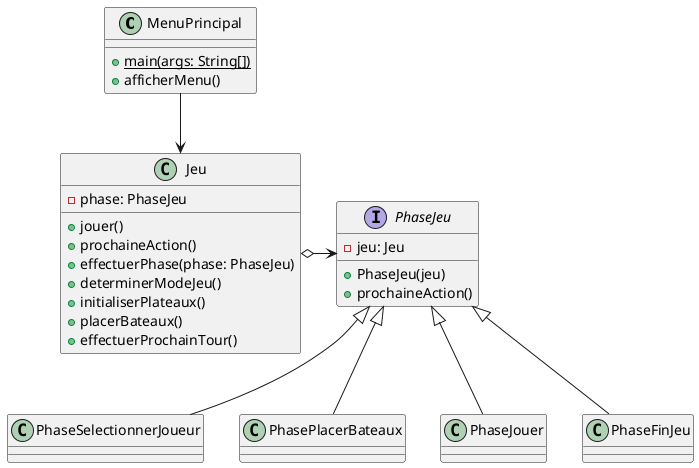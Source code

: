 @startuml
class MenuPrincipal{
    + {static} main(args: String[])
    + afficherMenu()
}

class Jeu {
    - phase: PhaseJeu
    + jouer()
    + prochaineAction()
    + effectuerPhase(phase: PhaseJeu)
    + determinerModeJeu()
    + initialiserPlateaux()
    + placerBateaux()
    + effectuerProchainTour()
}

interface PhaseJeu {
    - jeu: Jeu
    + PhaseJeu(jeu)
    + prochaineAction()
}

class PhaseSelectionnerJoueur {}

class PhasePlacerBateaux {}

class PhaseJouer {}

class PhaseFinJeu {}


PhaseJeu <-left-o Jeu

PhaseSelectionnerJoueur -up-|> PhaseJeu
PhasePlacerBateaux -up-|> PhaseJeu
PhaseJouer -up-|> PhaseJeu
PhaseFinJeu -up-|> PhaseJeu

MenuPrincipal --> Jeu

@enduml